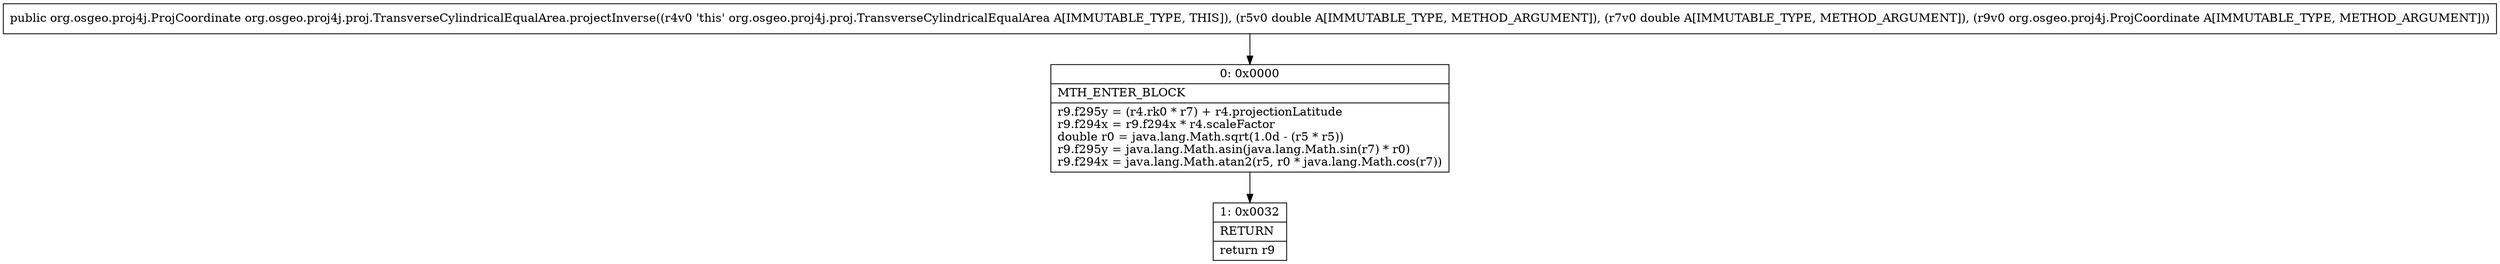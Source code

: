 digraph "CFG fororg.osgeo.proj4j.proj.TransverseCylindricalEqualArea.projectInverse(DDLorg\/osgeo\/proj4j\/ProjCoordinate;)Lorg\/osgeo\/proj4j\/ProjCoordinate;" {
Node_0 [shape=record,label="{0\:\ 0x0000|MTH_ENTER_BLOCK\l|r9.f295y = (r4.rk0 * r7) + r4.projectionLatitude\lr9.f294x = r9.f294x * r4.scaleFactor\ldouble r0 = java.lang.Math.sqrt(1.0d \- (r5 * r5))\lr9.f295y = java.lang.Math.asin(java.lang.Math.sin(r7) * r0)\lr9.f294x = java.lang.Math.atan2(r5, r0 * java.lang.Math.cos(r7))\l}"];
Node_1 [shape=record,label="{1\:\ 0x0032|RETURN\l|return r9\l}"];
MethodNode[shape=record,label="{public org.osgeo.proj4j.ProjCoordinate org.osgeo.proj4j.proj.TransverseCylindricalEqualArea.projectInverse((r4v0 'this' org.osgeo.proj4j.proj.TransverseCylindricalEqualArea A[IMMUTABLE_TYPE, THIS]), (r5v0 double A[IMMUTABLE_TYPE, METHOD_ARGUMENT]), (r7v0 double A[IMMUTABLE_TYPE, METHOD_ARGUMENT]), (r9v0 org.osgeo.proj4j.ProjCoordinate A[IMMUTABLE_TYPE, METHOD_ARGUMENT])) }"];
MethodNode -> Node_0;
Node_0 -> Node_1;
}

